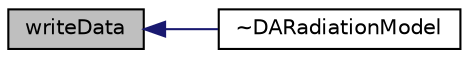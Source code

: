 digraph "writeData"
{
  bgcolor="transparent";
  edge [fontname="Helvetica",fontsize="10",labelfontname="Helvetica",labelfontsize="10"];
  node [fontname="Helvetica",fontsize="10",shape=record];
  rankdir="LR";
  Node22 [label="writeData",height=0.2,width=0.4,color="black", fillcolor="grey75", style="filled", fontcolor="black"];
  Node22 -> Node23 [dir="back",color="midnightblue",fontsize="10",style="solid",fontname="Helvetica"];
  Node23 [label="~DARadiationModel",height=0.2,width=0.4,color="black",URL="$classFoam_1_1DARadiationModel.html#a1d68f8e5e0a425426f1d5d2bd9bc14ee"];
}
